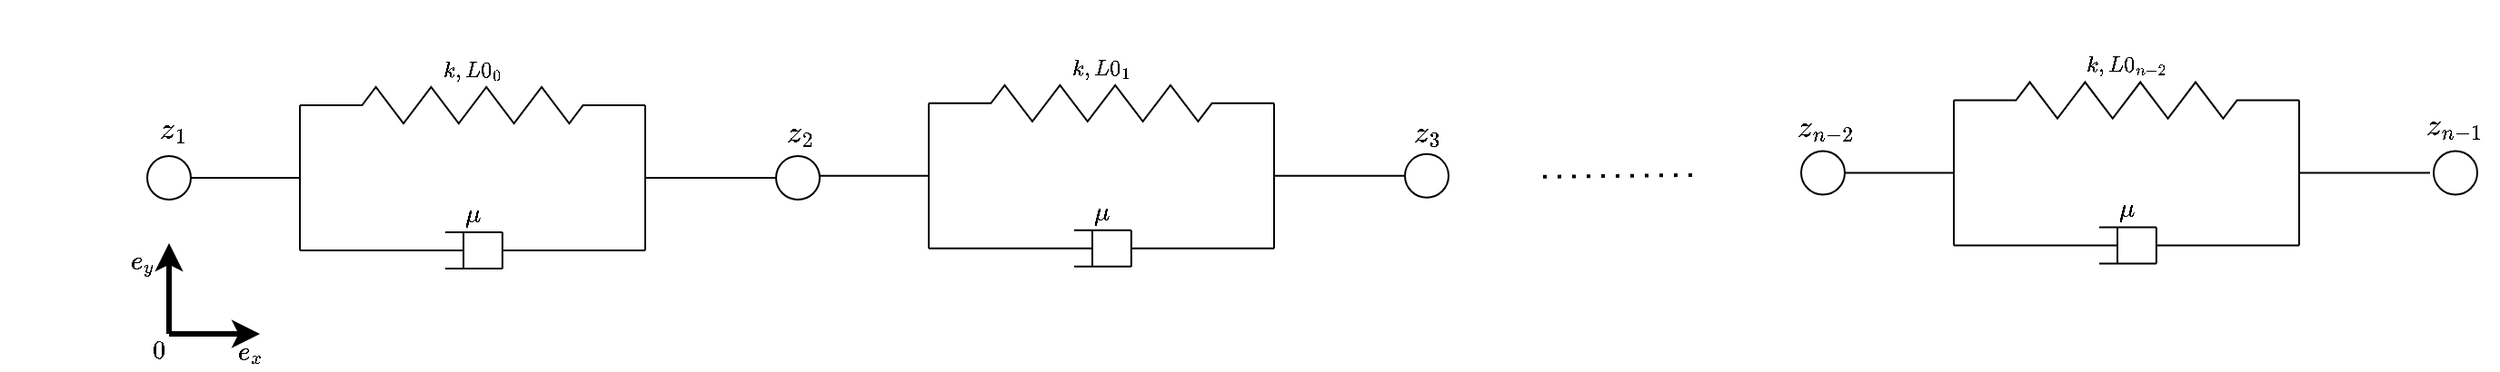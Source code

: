 <mxfile version="14.5.1" type="device"><diagram id="ytJeGwFLIwiYyq0UvmY3" name="Page-1"><mxGraphModel dx="1913" dy="966" grid="1" gridSize="1" guides="1" tooltips="1" connect="1" arrows="0" fold="1" page="1" pageScale="1" pageWidth="827" pageHeight="1169" math="1" shadow="0"><root><mxCell id="0"/><mxCell id="1" parent="0"/><mxCell id="ikvbMiQ3zN002EQEy758-4" value="" style="endArrow=none;html=1;" parent="1" edge="1"><mxGeometry width="50" height="50" relative="1" as="geometry"><mxPoint x="-452" y="420" as="sourcePoint"/><mxPoint x="-452" y="340" as="targetPoint"/></mxGeometry></mxCell><mxCell id="ikvbMiQ3zN002EQEy758-6" value="" style="endArrow=none;html=1;" parent="1" edge="1"><mxGeometry width="50" height="50" relative="1" as="geometry"><mxPoint x="-262" y="420" as="sourcePoint"/><mxPoint x="-262" y="340" as="targetPoint"/></mxGeometry></mxCell><mxCell id="ikvbMiQ3zN002EQEy758-13" value="" style="group;labelPosition=center;verticalLabelPosition=middle;align=center;verticalAlign=middle;" parent="1" vertex="1" connectable="0"><mxGeometry x="-452" y="330" width="190" height="20" as="geometry"/></mxCell><mxCell id="ikvbMiQ3zN002EQEy758-1" value="$$k, L0_0$$" style="verticalLabelPosition=top;shadow=0;dashed=0;align=center;html=1;verticalAlign=middle;strokeWidth=1;shape=mxgraph.electrical.resistors.resistor_2;rounded=1;comic=0;labelBackgroundColor=none;fontFamily=Verdana;fontSize=12;whiteSpace=wrap;labelPosition=center;" parent="ikvbMiQ3zN002EQEy758-13" vertex="1"><mxGeometry width="190" height="20" as="geometry"/></mxCell><mxCell id="ikvbMiQ3zN002EQEy758-11" value="" style="endArrow=none;html=1;" parent="1" edge="1"><mxGeometry width="50" height="50" relative="1" as="geometry"><mxPoint x="-340.571" y="430" as="sourcePoint"/><mxPoint x="-340.571" y="410" as="targetPoint"/></mxGeometry></mxCell><mxCell id="ikvbMiQ3zN002EQEy758-25" value="" style="group" parent="1" vertex="1" connectable="0"><mxGeometry x="-452" y="390" width="190" height="40" as="geometry"/></mxCell><mxCell id="ikvbMiQ3zN002EQEy758-19" value="" style="group;" parent="ikvbMiQ3zN002EQEy758-25" vertex="1" connectable="0"><mxGeometry y="20" width="190" height="20" as="geometry"/></mxCell><mxCell id="ikvbMiQ3zN002EQEy758-14" value="" style="group" parent="ikvbMiQ3zN002EQEy758-19" vertex="1" connectable="0"><mxGeometry width="90" height="20" as="geometry"/></mxCell><mxCell id="ikvbMiQ3zN002EQEy758-7" value="" style="endArrow=none;html=1;" parent="ikvbMiQ3zN002EQEy758-14" edge="1"><mxGeometry width="50" height="50" relative="1" as="geometry"><mxPoint y="10" as="sourcePoint"/><mxPoint x="90" y="10" as="targetPoint"/></mxGeometry></mxCell><mxCell id="ikvbMiQ3zN002EQEy758-8" value="" style="endArrow=none;html=1;" parent="ikvbMiQ3zN002EQEy758-14" edge="1"><mxGeometry width="50" height="50" relative="1" as="geometry"><mxPoint x="90" y="20" as="sourcePoint"/><mxPoint x="90" as="targetPoint"/></mxGeometry></mxCell><mxCell id="ikvbMiQ3zN002EQEy758-15" value="" style="group;whiteSpace=wrap;" parent="ikvbMiQ3zN002EQEy758-19" vertex="1" connectable="0"><mxGeometry x="80" width="110" height="20" as="geometry"/></mxCell><mxCell id="ikvbMiQ3zN002EQEy758-9" value="" style="endArrow=none;html=1;" parent="ikvbMiQ3zN002EQEy758-15" edge="1"><mxGeometry width="50" height="50" relative="1" as="geometry"><mxPoint y="20" as="sourcePoint"/><mxPoint x="31.429" y="20" as="targetPoint"/></mxGeometry></mxCell><mxCell id="ikvbMiQ3zN002EQEy758-10" value="" style="endArrow=none;html=1;" parent="ikvbMiQ3zN002EQEy758-15" edge="1"><mxGeometry width="50" height="50" relative="1" as="geometry"><mxPoint as="sourcePoint"/><mxPoint x="31.429" as="targetPoint"/></mxGeometry></mxCell><mxCell id="ikvbMiQ3zN002EQEy758-12" value="" style="endArrow=none;html=1;" parent="ikvbMiQ3zN002EQEy758-15" edge="1"><mxGeometry width="50" height="50" relative="1" as="geometry"><mxPoint x="31.429" y="10" as="sourcePoint"/><mxPoint x="110" y="10" as="targetPoint"/></mxGeometry></mxCell><mxCell id="ikvbMiQ3zN002EQEy758-23" value="$$\mu$$" style="text;html=1;align=center;verticalAlign=middle;resizable=0;points=[];autosize=1;" parent="ikvbMiQ3zN002EQEy758-25" vertex="1"><mxGeometry x="65" width="60" height="20" as="geometry"/></mxCell><mxCell id="ikvbMiQ3zN002EQEy758-26" value="" style="endArrow=none;html=1;" parent="1" edge="1"><mxGeometry width="50" height="50" relative="1" as="geometry"><mxPoint x="-512" y="380" as="sourcePoint"/><mxPoint x="-452" y="380" as="targetPoint"/></mxGeometry></mxCell><mxCell id="ikvbMiQ3zN002EQEy758-34" value="" style="endArrow=none;html=1;entryX=0;entryY=0.5;entryDx=0;entryDy=0;" parent="1" target="zaI7KPjIuQ21_3cleG6U-3" edge="1"><mxGeometry width="50" height="50" relative="1" as="geometry"><mxPoint x="-262" y="380" as="sourcePoint"/><mxPoint x="-192" y="380" as="targetPoint"/></mxGeometry></mxCell><mxCell id="A-Y7U5vyH84K1qmAF5ST-1" value="" style="group" parent="1" vertex="1" connectable="0"><mxGeometry x="-617" y="335" width="158" height="151" as="geometry"/></mxCell><mxCell id="ikvbMiQ3zN002EQEy758-80" value="" style="group;dashed=1;" parent="A-Y7U5vyH84K1qmAF5ST-1" vertex="1" connectable="0"><mxGeometry x="35" width="116" height="85" as="geometry"/></mxCell><mxCell id="zaI7KPjIuQ21_3cleG6U-5" value="" style="ellipse;whiteSpace=wrap;html=1;aspect=fixed;" parent="ikvbMiQ3zN002EQEy758-80" vertex="1"><mxGeometry x="46" y="33" width="24" height="24" as="geometry"/></mxCell><mxCell id="Y_Yb2nispmCh1AtkUIQF-1" value="" style="group" parent="ikvbMiQ3zN002EQEy758-80" vertex="1" connectable="0"><mxGeometry x="36" y="10.26" width="80" height="20" as="geometry"/></mxCell><mxCell id="QIRo2a5x82lyeDeJvewS-16" value="&lt;font style=&quot;font-size: 14px&quot;&gt;$$z_1$$&lt;/font&gt;" style="text;html=1;strokeColor=none;fillColor=none;align=center;verticalAlign=middle;whiteSpace=wrap;rounded=0;" parent="Y_Yb2nispmCh1AtkUIQF-1" vertex="1"><mxGeometry x="5" y="-2" width="40" height="20" as="geometry"/></mxCell><mxCell id="ikvbMiQ3zN002EQEy758-77" value="" style="endArrow=classic;html=1;strokeWidth=3;" parent="A-Y7U5vyH84K1qmAF5ST-1" edge="1"><mxGeometry width="50" height="50" relative="1" as="geometry"><mxPoint x="93" y="131" as="sourcePoint"/><mxPoint x="143" y="131" as="targetPoint"/></mxGeometry></mxCell><mxCell id="ikvbMiQ3zN002EQEy758-79" value="" style="endArrow=classic;html=1;strokeWidth=3;" parent="A-Y7U5vyH84K1qmAF5ST-1" edge="1"><mxGeometry width="50" height="50" relative="1" as="geometry"><mxPoint x="93" y="131" as="sourcePoint"/><mxPoint x="93" y="81" as="targetPoint"/></mxGeometry></mxCell><mxCell id="ikvbMiQ3zN002EQEy758-82" value="$$e_x$$" style="text;html=1;strokeColor=none;fillColor=none;align=center;verticalAlign=middle;whiteSpace=wrap;rounded=0;dashed=1;" parent="A-Y7U5vyH84K1qmAF5ST-1" vertex="1"><mxGeometry x="118" y="131" width="40" height="20" as="geometry"/></mxCell><mxCell id="ikvbMiQ3zN002EQEy758-83" value="$$e_y$$" style="text;html=1;strokeColor=none;fillColor=none;align=center;verticalAlign=middle;whiteSpace=wrap;rounded=0;dashed=1;" parent="A-Y7U5vyH84K1qmAF5ST-1" vertex="1"><mxGeometry x="58" y="81" width="40" height="20" as="geometry"/></mxCell><mxCell id="gJPUjeFuy6VrtCNHbY4e-41" value="$$0$$" style="text;html=1;strokeColor=none;fillColor=none;align=center;verticalAlign=middle;whiteSpace=wrap;rounded=0;dashed=1;" parent="A-Y7U5vyH84K1qmAF5ST-1" vertex="1"><mxGeometry x="68" y="130" width="40" height="20" as="geometry"/></mxCell><mxCell id="zaI7KPjIuQ21_3cleG6U-3" value="" style="ellipse;whiteSpace=wrap;html=1;aspect=fixed;" parent="1" vertex="1"><mxGeometry x="-190" y="368" width="24" height="24" as="geometry"/></mxCell><mxCell id="zaI7KPjIuQ21_3cleG6U-2" value="&lt;font style=&quot;font-size: 14px&quot;&gt;$$z_2$$&lt;/font&gt;" style="text;html=1;strokeColor=none;fillColor=none;align=center;verticalAlign=middle;whiteSpace=wrap;rounded=0;" parent="1" vertex="1"><mxGeometry x="-196" y="345" width="40" height="20" as="geometry"/></mxCell><mxCell id="gJPUjeFuy6VrtCNHbY4e-2" value="" style="endArrow=none;html=1;" parent="1" edge="1"><mxGeometry width="50" height="50" relative="1" as="geometry"><mxPoint x="-106" y="418.93" as="sourcePoint"/><mxPoint x="-106" y="338.93" as="targetPoint"/></mxGeometry></mxCell><mxCell id="gJPUjeFuy6VrtCNHbY4e-3" value="" style="endArrow=none;html=1;" parent="1" edge="1"><mxGeometry width="50" height="50" relative="1" as="geometry"><mxPoint x="84" y="418.93" as="sourcePoint"/><mxPoint x="84" y="338.93" as="targetPoint"/></mxGeometry></mxCell><mxCell id="gJPUjeFuy6VrtCNHbY4e-4" value="" style="group;labelPosition=center;verticalLabelPosition=middle;align=center;verticalAlign=middle;" parent="1" vertex="1" connectable="0"><mxGeometry x="-106" y="328.93" width="190" height="20" as="geometry"/></mxCell><mxCell id="gJPUjeFuy6VrtCNHbY4e-5" value="$$k, L0_1$$" style="verticalLabelPosition=top;shadow=0;dashed=0;align=center;html=1;verticalAlign=middle;strokeWidth=1;shape=mxgraph.electrical.resistors.resistor_2;rounded=1;comic=0;labelBackgroundColor=none;fontFamily=Verdana;fontSize=12;whiteSpace=wrap;labelPosition=center;" parent="gJPUjeFuy6VrtCNHbY4e-4" vertex="1"><mxGeometry width="190" height="20" as="geometry"/></mxCell><mxCell id="gJPUjeFuy6VrtCNHbY4e-6" value="" style="endArrow=none;html=1;" parent="1" edge="1"><mxGeometry width="50" height="50" relative="1" as="geometry"><mxPoint x="5.429" y="428.93" as="sourcePoint"/><mxPoint x="5.429" y="408.93" as="targetPoint"/></mxGeometry></mxCell><mxCell id="gJPUjeFuy6VrtCNHbY4e-7" value="" style="group" parent="1" vertex="1" connectable="0"><mxGeometry x="-106" y="388.93" width="190" height="40" as="geometry"/></mxCell><mxCell id="gJPUjeFuy6VrtCNHbY4e-8" value="" style="group;" parent="gJPUjeFuy6VrtCNHbY4e-7" vertex="1" connectable="0"><mxGeometry y="20" width="190" height="20" as="geometry"/></mxCell><mxCell id="gJPUjeFuy6VrtCNHbY4e-9" value="" style="group" parent="gJPUjeFuy6VrtCNHbY4e-8" vertex="1" connectable="0"><mxGeometry width="90" height="20" as="geometry"/></mxCell><mxCell id="gJPUjeFuy6VrtCNHbY4e-10" value="" style="endArrow=none;html=1;" parent="gJPUjeFuy6VrtCNHbY4e-9" edge="1"><mxGeometry width="50" height="50" relative="1" as="geometry"><mxPoint y="10" as="sourcePoint"/><mxPoint x="90" y="10" as="targetPoint"/></mxGeometry></mxCell><mxCell id="gJPUjeFuy6VrtCNHbY4e-11" value="" style="endArrow=none;html=1;" parent="gJPUjeFuy6VrtCNHbY4e-9" edge="1"><mxGeometry width="50" height="50" relative="1" as="geometry"><mxPoint x="90" y="20" as="sourcePoint"/><mxPoint x="90" as="targetPoint"/></mxGeometry></mxCell><mxCell id="gJPUjeFuy6VrtCNHbY4e-12" value="" style="group;whiteSpace=wrap;" parent="gJPUjeFuy6VrtCNHbY4e-8" vertex="1" connectable="0"><mxGeometry x="80" width="110" height="20" as="geometry"/></mxCell><mxCell id="gJPUjeFuy6VrtCNHbY4e-13" value="" style="endArrow=none;html=1;" parent="gJPUjeFuy6VrtCNHbY4e-12" edge="1"><mxGeometry width="50" height="50" relative="1" as="geometry"><mxPoint y="20" as="sourcePoint"/><mxPoint x="31.429" y="20" as="targetPoint"/></mxGeometry></mxCell><mxCell id="gJPUjeFuy6VrtCNHbY4e-14" value="" style="endArrow=none;html=1;" parent="gJPUjeFuy6VrtCNHbY4e-12" edge="1"><mxGeometry width="50" height="50" relative="1" as="geometry"><mxPoint as="sourcePoint"/><mxPoint x="31.429" as="targetPoint"/></mxGeometry></mxCell><mxCell id="gJPUjeFuy6VrtCNHbY4e-15" value="" style="endArrow=none;html=1;" parent="gJPUjeFuy6VrtCNHbY4e-12" edge="1"><mxGeometry width="50" height="50" relative="1" as="geometry"><mxPoint x="31.429" y="10" as="sourcePoint"/><mxPoint x="110" y="10" as="targetPoint"/></mxGeometry></mxCell><mxCell id="gJPUjeFuy6VrtCNHbY4e-16" value="$$\mu$$" style="text;html=1;align=center;verticalAlign=middle;resizable=0;points=[];autosize=1;" parent="gJPUjeFuy6VrtCNHbY4e-7" vertex="1"><mxGeometry x="65" width="60" height="20" as="geometry"/></mxCell><mxCell id="gJPUjeFuy6VrtCNHbY4e-17" value="" style="endArrow=none;html=1;" parent="1" edge="1"><mxGeometry width="50" height="50" relative="1" as="geometry"><mxPoint x="-166" y="378.93" as="sourcePoint"/><mxPoint x="-106" y="378.93" as="targetPoint"/></mxGeometry></mxCell><mxCell id="gJPUjeFuy6VrtCNHbY4e-18" value="" style="endArrow=none;html=1;entryX=0;entryY=0.5;entryDx=0;entryDy=0;" parent="1" edge="1"><mxGeometry width="50" height="50" relative="1" as="geometry"><mxPoint x="84" y="378.93" as="sourcePoint"/><mxPoint x="156.0" y="378.93" as="targetPoint"/></mxGeometry></mxCell><mxCell id="gJPUjeFuy6VrtCNHbY4e-20" value="" style="endArrow=none;html=1;" parent="1" edge="1"><mxGeometry width="50" height="50" relative="1" as="geometry"><mxPoint x="458" y="417.26" as="sourcePoint"/><mxPoint x="458" y="337.26" as="targetPoint"/></mxGeometry></mxCell><mxCell id="gJPUjeFuy6VrtCNHbY4e-21" value="" style="endArrow=none;html=1;" parent="1" edge="1"><mxGeometry width="50" height="50" relative="1" as="geometry"><mxPoint x="648" y="417.26" as="sourcePoint"/><mxPoint x="648" y="337.26" as="targetPoint"/></mxGeometry></mxCell><mxCell id="gJPUjeFuy6VrtCNHbY4e-22" value="" style="group;labelPosition=center;verticalLabelPosition=middle;align=center;verticalAlign=middle;" parent="1" vertex="1" connectable="0"><mxGeometry x="458" y="327.26" width="190" height="20" as="geometry"/></mxCell><mxCell id="gJPUjeFuy6VrtCNHbY4e-23" value="$$k, L0_{n-2}$$" style="verticalLabelPosition=top;shadow=0;dashed=0;align=center;html=1;verticalAlign=middle;strokeWidth=1;shape=mxgraph.electrical.resistors.resistor_2;rounded=1;comic=0;labelBackgroundColor=none;fontFamily=Verdana;fontSize=12;whiteSpace=wrap;labelPosition=center;" parent="gJPUjeFuy6VrtCNHbY4e-22" vertex="1"><mxGeometry width="190" height="20" as="geometry"/></mxCell><mxCell id="gJPUjeFuy6VrtCNHbY4e-24" value="" style="endArrow=none;html=1;" parent="1" edge="1"><mxGeometry width="50" height="50" relative="1" as="geometry"><mxPoint x="569.429" y="427.26" as="sourcePoint"/><mxPoint x="569.429" y="407.26" as="targetPoint"/></mxGeometry></mxCell><mxCell id="gJPUjeFuy6VrtCNHbY4e-25" value="" style="group" parent="1" vertex="1" connectable="0"><mxGeometry x="458" y="387.26" width="190" height="40" as="geometry"/></mxCell><mxCell id="gJPUjeFuy6VrtCNHbY4e-26" value="" style="group;" parent="gJPUjeFuy6VrtCNHbY4e-25" vertex="1" connectable="0"><mxGeometry y="20" width="190" height="20" as="geometry"/></mxCell><mxCell id="gJPUjeFuy6VrtCNHbY4e-27" value="" style="group" parent="gJPUjeFuy6VrtCNHbY4e-26" vertex="1" connectable="0"><mxGeometry width="90" height="20" as="geometry"/></mxCell><mxCell id="gJPUjeFuy6VrtCNHbY4e-28" value="" style="endArrow=none;html=1;" parent="gJPUjeFuy6VrtCNHbY4e-27" edge="1"><mxGeometry width="50" height="50" relative="1" as="geometry"><mxPoint y="10" as="sourcePoint"/><mxPoint x="90" y="10" as="targetPoint"/></mxGeometry></mxCell><mxCell id="gJPUjeFuy6VrtCNHbY4e-29" value="" style="endArrow=none;html=1;" parent="gJPUjeFuy6VrtCNHbY4e-27" edge="1"><mxGeometry width="50" height="50" relative="1" as="geometry"><mxPoint x="90" y="20" as="sourcePoint"/><mxPoint x="90" as="targetPoint"/></mxGeometry></mxCell><mxCell id="gJPUjeFuy6VrtCNHbY4e-30" value="" style="group;whiteSpace=wrap;" parent="gJPUjeFuy6VrtCNHbY4e-26" vertex="1" connectable="0"><mxGeometry x="80" width="110" height="20" as="geometry"/></mxCell><mxCell id="gJPUjeFuy6VrtCNHbY4e-31" value="" style="endArrow=none;html=1;" parent="gJPUjeFuy6VrtCNHbY4e-30" edge="1"><mxGeometry width="50" height="50" relative="1" as="geometry"><mxPoint y="20" as="sourcePoint"/><mxPoint x="31.429" y="20" as="targetPoint"/></mxGeometry></mxCell><mxCell id="gJPUjeFuy6VrtCNHbY4e-32" value="" style="endArrow=none;html=1;" parent="gJPUjeFuy6VrtCNHbY4e-30" edge="1"><mxGeometry width="50" height="50" relative="1" as="geometry"><mxPoint as="sourcePoint"/><mxPoint x="31.429" as="targetPoint"/></mxGeometry></mxCell><mxCell id="gJPUjeFuy6VrtCNHbY4e-33" value="" style="endArrow=none;html=1;" parent="gJPUjeFuy6VrtCNHbY4e-30" edge="1"><mxGeometry width="50" height="50" relative="1" as="geometry"><mxPoint x="31.429" y="10" as="sourcePoint"/><mxPoint x="110" y="10" as="targetPoint"/></mxGeometry></mxCell><mxCell id="gJPUjeFuy6VrtCNHbY4e-34" value="$$\mu$$" style="text;html=1;align=center;verticalAlign=middle;resizable=0;points=[];autosize=1;" parent="gJPUjeFuy6VrtCNHbY4e-25" vertex="1"><mxGeometry x="65" width="60" height="20" as="geometry"/></mxCell><mxCell id="gJPUjeFuy6VrtCNHbY4e-35" value="" style="endArrow=none;html=1;" parent="1" edge="1"><mxGeometry width="50" height="50" relative="1" as="geometry"><mxPoint x="398" y="377.26" as="sourcePoint"/><mxPoint x="458" y="377.26" as="targetPoint"/></mxGeometry></mxCell><mxCell id="gJPUjeFuy6VrtCNHbY4e-36" value="" style="endArrow=none;html=1;entryX=0;entryY=0.5;entryDx=0;entryDy=0;" parent="1" edge="1"><mxGeometry width="50" height="50" relative="1" as="geometry"><mxPoint x="648" y="377.26" as="sourcePoint"/><mxPoint x="720.0" y="377.26" as="targetPoint"/></mxGeometry></mxCell><mxCell id="gJPUjeFuy6VrtCNHbY4e-37" value="" style="ellipse;whiteSpace=wrap;html=1;aspect=fixed;" parent="1" vertex="1"><mxGeometry x="374" y="365.26" width="24" height="24" as="geometry"/></mxCell><mxCell id="gJPUjeFuy6VrtCNHbY4e-38" value="" style="ellipse;whiteSpace=wrap;html=1;aspect=fixed;" parent="1" vertex="1"><mxGeometry x="156" y="366.93" width="24" height="24" as="geometry"/></mxCell><mxCell id="gJPUjeFuy6VrtCNHbY4e-39" value="" style="endArrow=none;dashed=1;html=1;dashPattern=1 3;strokeWidth=2;" parent="1" edge="1"><mxGeometry width="50" height="50" relative="1" as="geometry"><mxPoint x="232" y="379.43" as="sourcePoint"/><mxPoint x="316" y="378.43" as="targetPoint"/></mxGeometry></mxCell><mxCell id="gJPUjeFuy6VrtCNHbY4e-40" value="" style="ellipse;whiteSpace=wrap;html=1;aspect=fixed;" parent="1" vertex="1"><mxGeometry x="722" y="365.26" width="24" height="24" as="geometry"/></mxCell><mxCell id="gJPUjeFuy6VrtCNHbY4e-42" value="&lt;font style=&quot;font-size: 14px&quot;&gt;$$z_3$$&lt;/font&gt;" style="text;html=1;strokeColor=none;fillColor=none;align=center;verticalAlign=middle;whiteSpace=wrap;rounded=0;" parent="1" vertex="1"><mxGeometry x="149" y="345" width="40" height="20" as="geometry"/></mxCell><mxCell id="gJPUjeFuy6VrtCNHbY4e-43" value="&lt;font style=&quot;font-size: 14px&quot;&gt;$$z_{n-2}$$&lt;/font&gt;" style="text;html=1;strokeColor=none;fillColor=none;align=center;verticalAlign=middle;whiteSpace=wrap;rounded=0;" parent="1" vertex="1"><mxGeometry x="368" y="342" width="40" height="20" as="geometry"/></mxCell><mxCell id="gJPUjeFuy6VrtCNHbY4e-45" value="&lt;font style=&quot;font-size: 14px&quot;&gt;$$z_{n-1}$$&lt;/font&gt;" style="text;html=1;strokeColor=none;fillColor=none;align=center;verticalAlign=middle;whiteSpace=wrap;rounded=0;" parent="1" vertex="1"><mxGeometry x="714" y="341" width="40" height="20" as="geometry"/></mxCell><mxCell id="w4YCUNfywa2qitT8ReFX-3" value="" style="whiteSpace=wrap;html=1;fillColor=none;strokeColor=none;" vertex="1" parent="1"><mxGeometry x="-525" y="282" width="52" height="23" as="geometry"/></mxCell></root></mxGraphModel></diagram></mxfile>